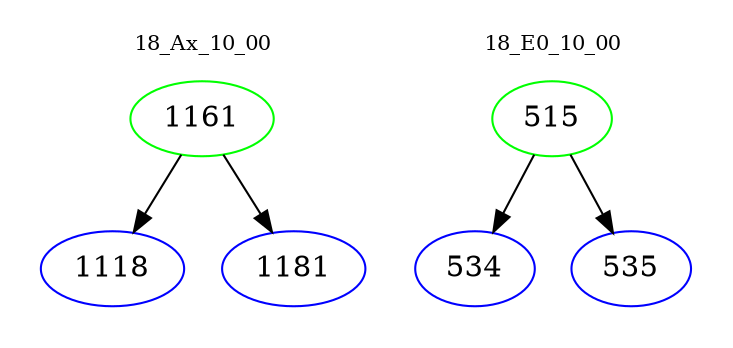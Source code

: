 digraph{
subgraph cluster_0 {
color = white
label = "18_Ax_10_00";
fontsize=10;
T0_1161 [label="1161", color="green"]
T0_1161 -> T0_1118 [color="black"]
T0_1118 [label="1118", color="blue"]
T0_1161 -> T0_1181 [color="black"]
T0_1181 [label="1181", color="blue"]
}
subgraph cluster_1 {
color = white
label = "18_E0_10_00";
fontsize=10;
T1_515 [label="515", color="green"]
T1_515 -> T1_534 [color="black"]
T1_534 [label="534", color="blue"]
T1_515 -> T1_535 [color="black"]
T1_535 [label="535", color="blue"]
}
}
